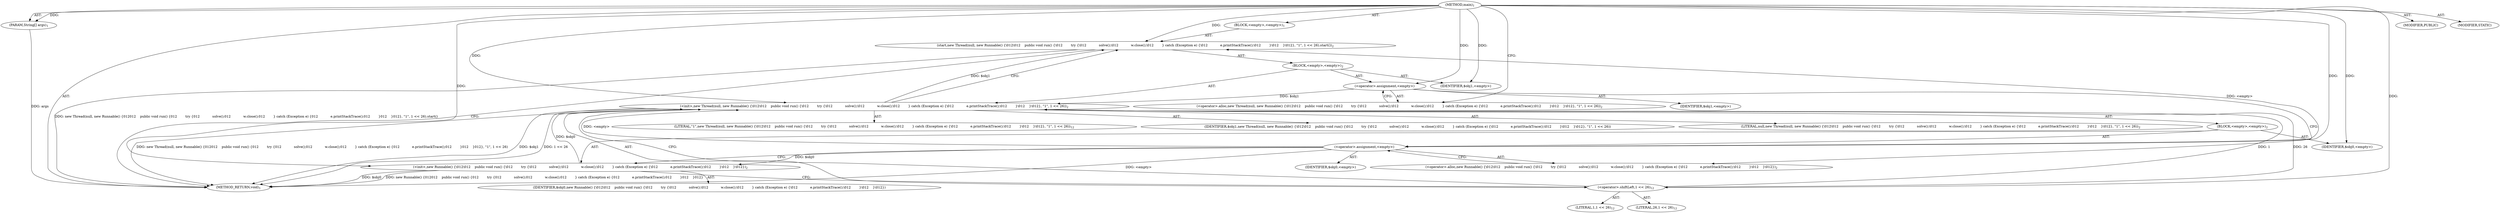 digraph "main" {  
"17" [label = <(METHOD,main)<SUB>1</SUB>> ]
"18" [label = <(PARAM,String[] args)<SUB>1</SUB>> ]
"19" [label = <(BLOCK,&lt;empty&gt;,&lt;empty&gt;)<SUB>1</SUB>> ]
"20" [label = <(start,new Thread(null, new Runnable() {\012\012    public void run() {\012        try {\012            solve();\012            w.close();\012        } catch (Exception e) {\012            e.printStackTrace();\012        }\012    }\012}, &quot;1&quot;, 1 &lt;&lt; 26).start())<SUB>2</SUB>> ]
"21" [label = <(BLOCK,&lt;empty&gt;,&lt;empty&gt;)<SUB>2</SUB>> ]
"22" [label = <(&lt;operator&gt;.assignment,&lt;empty&gt;)> ]
"23" [label = <(IDENTIFIER,$obj1,&lt;empty&gt;)> ]
"24" [label = <(&lt;operator&gt;.alloc,new Thread(null, new Runnable() {\012\012    public void run() {\012        try {\012            solve();\012            w.close();\012        } catch (Exception e) {\012            e.printStackTrace();\012        }\012    }\012}, &quot;1&quot;, 1 &lt;&lt; 26))<SUB>2</SUB>> ]
"25" [label = <(&lt;init&gt;,new Thread(null, new Runnable() {\012\012    public void run() {\012        try {\012            solve();\012            w.close();\012        } catch (Exception e) {\012            e.printStackTrace();\012        }\012    }\012}, &quot;1&quot;, 1 &lt;&lt; 26))<SUB>2</SUB>> ]
"26" [label = <(IDENTIFIER,$obj1,new Thread(null, new Runnable() {\012\012    public void run() {\012        try {\012            solve();\012            w.close();\012        } catch (Exception e) {\012            e.printStackTrace();\012        }\012    }\012}, &quot;1&quot;, 1 &lt;&lt; 26))> ]
"27" [label = <(LITERAL,null,new Thread(null, new Runnable() {\012\012    public void run() {\012        try {\012            solve();\012            w.close();\012        } catch (Exception e) {\012            e.printStackTrace();\012        }\012    }\012}, &quot;1&quot;, 1 &lt;&lt; 26))<SUB>2</SUB>> ]
"28" [label = <(BLOCK,&lt;empty&gt;,&lt;empty&gt;)<SUB>2</SUB>> ]
"29" [label = <(&lt;operator&gt;.assignment,&lt;empty&gt;)> ]
"30" [label = <(IDENTIFIER,$obj0,&lt;empty&gt;)> ]
"31" [label = <(&lt;operator&gt;.alloc,new Runnable() {\012\012    public void run() {\012        try {\012            solve();\012            w.close();\012        } catch (Exception e) {\012            e.printStackTrace();\012        }\012    }\012})<SUB>2</SUB>> ]
"32" [label = <(&lt;init&gt;,new Runnable() {\012\012    public void run() {\012        try {\012            solve();\012            w.close();\012        } catch (Exception e) {\012            e.printStackTrace();\012        }\012    }\012})<SUB>2</SUB>> ]
"33" [label = <(IDENTIFIER,$obj0,new Runnable() {\012\012    public void run() {\012        try {\012            solve();\012            w.close();\012        } catch (Exception e) {\012            e.printStackTrace();\012        }\012    }\012})> ]
"34" [label = <(IDENTIFIER,$obj0,&lt;empty&gt;)> ]
"35" [label = <(LITERAL,&quot;1&quot;,new Thread(null, new Runnable() {\012\012    public void run() {\012        try {\012            solve();\012            w.close();\012        } catch (Exception e) {\012            e.printStackTrace();\012        }\012    }\012}, &quot;1&quot;, 1 &lt;&lt; 26))<SUB>12</SUB>> ]
"36" [label = <(&lt;operator&gt;.shiftLeft,1 &lt;&lt; 26)<SUB>12</SUB>> ]
"37" [label = <(LITERAL,1,1 &lt;&lt; 26)<SUB>12</SUB>> ]
"38" [label = <(LITERAL,26,1 &lt;&lt; 26)<SUB>12</SUB>> ]
"39" [label = <(IDENTIFIER,$obj1,&lt;empty&gt;)> ]
"40" [label = <(MODIFIER,PUBLIC)> ]
"41" [label = <(MODIFIER,STATIC)> ]
"42" [label = <(METHOD_RETURN,void)<SUB>1</SUB>> ]
  "17" -> "18"  [ label = "AST: "] 
  "17" -> "19"  [ label = "AST: "] 
  "17" -> "40"  [ label = "AST: "] 
  "17" -> "41"  [ label = "AST: "] 
  "17" -> "42"  [ label = "AST: "] 
  "19" -> "20"  [ label = "AST: "] 
  "20" -> "21"  [ label = "AST: "] 
  "21" -> "22"  [ label = "AST: "] 
  "21" -> "25"  [ label = "AST: "] 
  "21" -> "39"  [ label = "AST: "] 
  "22" -> "23"  [ label = "AST: "] 
  "22" -> "24"  [ label = "AST: "] 
  "25" -> "26"  [ label = "AST: "] 
  "25" -> "27"  [ label = "AST: "] 
  "25" -> "28"  [ label = "AST: "] 
  "25" -> "35"  [ label = "AST: "] 
  "25" -> "36"  [ label = "AST: "] 
  "28" -> "29"  [ label = "AST: "] 
  "28" -> "32"  [ label = "AST: "] 
  "28" -> "34"  [ label = "AST: "] 
  "29" -> "30"  [ label = "AST: "] 
  "29" -> "31"  [ label = "AST: "] 
  "32" -> "33"  [ label = "AST: "] 
  "36" -> "37"  [ label = "AST: "] 
  "36" -> "38"  [ label = "AST: "] 
  "20" -> "42"  [ label = "CFG: "] 
  "22" -> "31"  [ label = "CFG: "] 
  "25" -> "20"  [ label = "CFG: "] 
  "24" -> "22"  [ label = "CFG: "] 
  "36" -> "25"  [ label = "CFG: "] 
  "29" -> "32"  [ label = "CFG: "] 
  "32" -> "36"  [ label = "CFG: "] 
  "31" -> "29"  [ label = "CFG: "] 
  "17" -> "24"  [ label = "CFG: "] 
  "18" -> "42"  [ label = "DDG: args"] 
  "25" -> "42"  [ label = "DDG: $obj1"] 
  "29" -> "42"  [ label = "DDG: &lt;empty&gt;"] 
  "32" -> "42"  [ label = "DDG: $obj0"] 
  "32" -> "42"  [ label = "DDG: new Runnable() {\012\012    public void run() {\012        try {\012            solve();\012            w.close();\012        } catch (Exception e) {\012            e.printStackTrace();\012        }\012    }\012}"] 
  "25" -> "42"  [ label = "DDG: 1 &lt;&lt; 26"] 
  "25" -> "42"  [ label = "DDG: new Thread(null, new Runnable() {\012\012    public void run() {\012        try {\012            solve();\012            w.close();\012        } catch (Exception e) {\012            e.printStackTrace();\012        }\012    }\012}, &quot;1&quot;, 1 &lt;&lt; 26)"] 
  "20" -> "42"  [ label = "DDG: new Thread(null, new Runnable() {\012\012    public void run() {\012        try {\012            solve();\012            w.close();\012        } catch (Exception e) {\012            e.printStackTrace();\012        }\012    }\012}, &quot;1&quot;, 1 &lt;&lt; 26).start()"] 
  "17" -> "18"  [ label = "DDG: "] 
  "29" -> "20"  [ label = "DDG: &lt;empty&gt;"] 
  "25" -> "20"  [ label = "DDG: $obj1"] 
  "17" -> "20"  [ label = "DDG: "] 
  "17" -> "22"  [ label = "DDG: "] 
  "17" -> "39"  [ label = "DDG: "] 
  "22" -> "25"  [ label = "DDG: $obj1"] 
  "17" -> "25"  [ label = "DDG: "] 
  "29" -> "25"  [ label = "DDG: &lt;empty&gt;"] 
  "32" -> "25"  [ label = "DDG: $obj0"] 
  "36" -> "25"  [ label = "DDG: 1"] 
  "36" -> "25"  [ label = "DDG: 26"] 
  "17" -> "29"  [ label = "DDG: "] 
  "17" -> "34"  [ label = "DDG: "] 
  "17" -> "36"  [ label = "DDG: "] 
  "29" -> "32"  [ label = "DDG: $obj0"] 
  "17" -> "32"  [ label = "DDG: "] 
}
